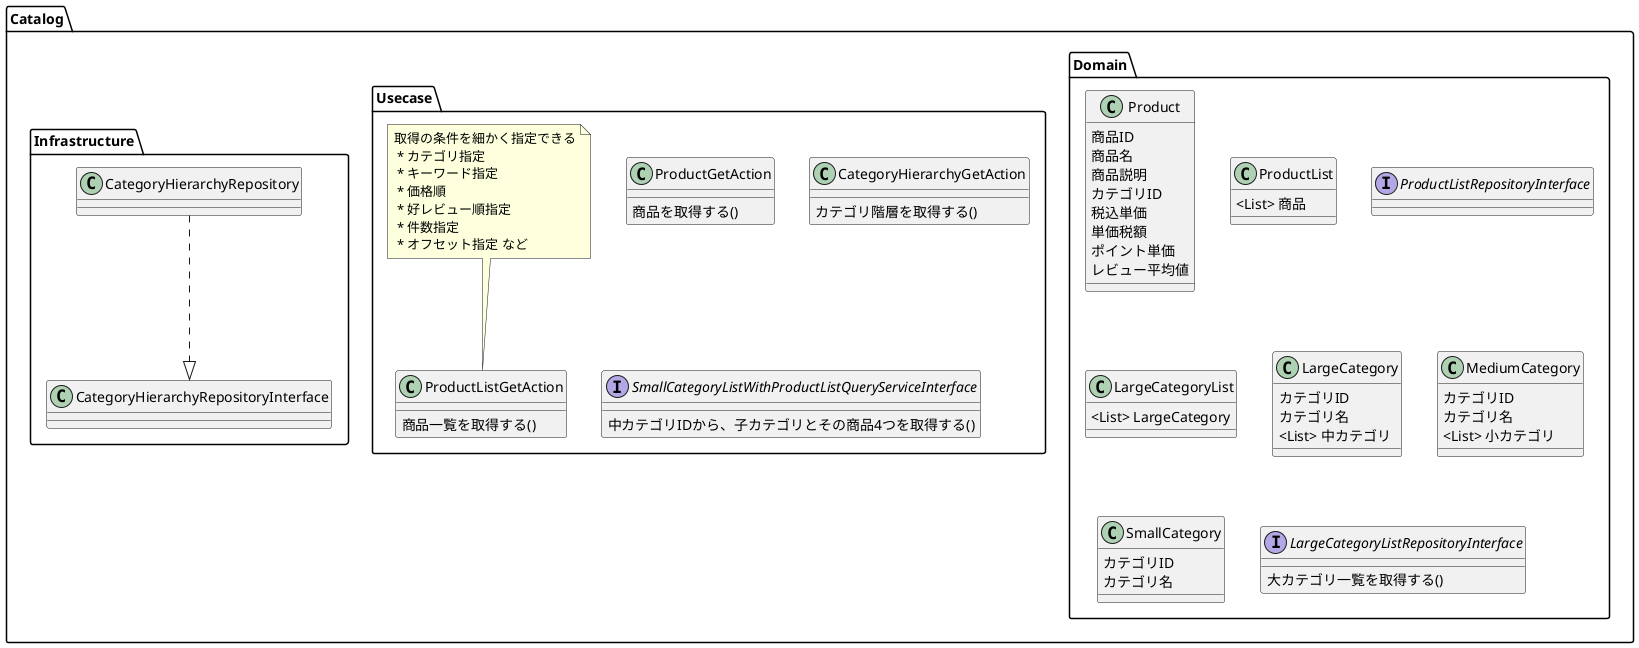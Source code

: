 @startuml practice-ec-webapi

package Catalog{
    package Domain{

        class Product{
            商品ID
            商品名
            商品説明
            カテゴリID
            税込単価
            単価税額
            ポイント単価 
            レビュー平均値
        }

        class ProductList{
            <List> 商品
        }

        interface ProductListRepositoryInterface{
            
        }

        class LargeCategoryList{
            <List> LargeCategory
        }

        class LargeCategory{
            カテゴリID
            カテゴリ名
            <List> 中カテゴリ
        }

        class MediumCategory{
            カテゴリID
            カテゴリ名
            <List> 小カテゴリ
        }

        class SmallCategory{
            カテゴリID
            カテゴリ名
        }

        interface LargeCategoryListRepositoryInterface{
            大カテゴリ一覧を取得する()
        }
    }
    package Usecase{

        class ProductGetAction{
            商品を取得する()
        }

        class ProductListGetAction{
            商品一覧を取得する()
        }

        note top of ProductListGetAction : 取得の条件を細かく指定できる\n * カテゴリ指定\n * キーワード指定\n * 価格順\n * 好レビュー順指定\n * 件数指定\n * オフセット指定 など

        class CategoryHierarchyGetAction{
            カテゴリ階層を取得する()
        }

        interface SmallCategoryListWithProductListQueryServiceInterface{
            中カテゴリIDから、子カテゴリとその商品4つを取得する()
        }

        
    }
    package Infrastructure{

        class CategoryHierarchyRepository{

        }

        CategoryHierarchyRepository  ..|> CategoryHierarchyRepositoryInterface
    }
}
   

@enduml